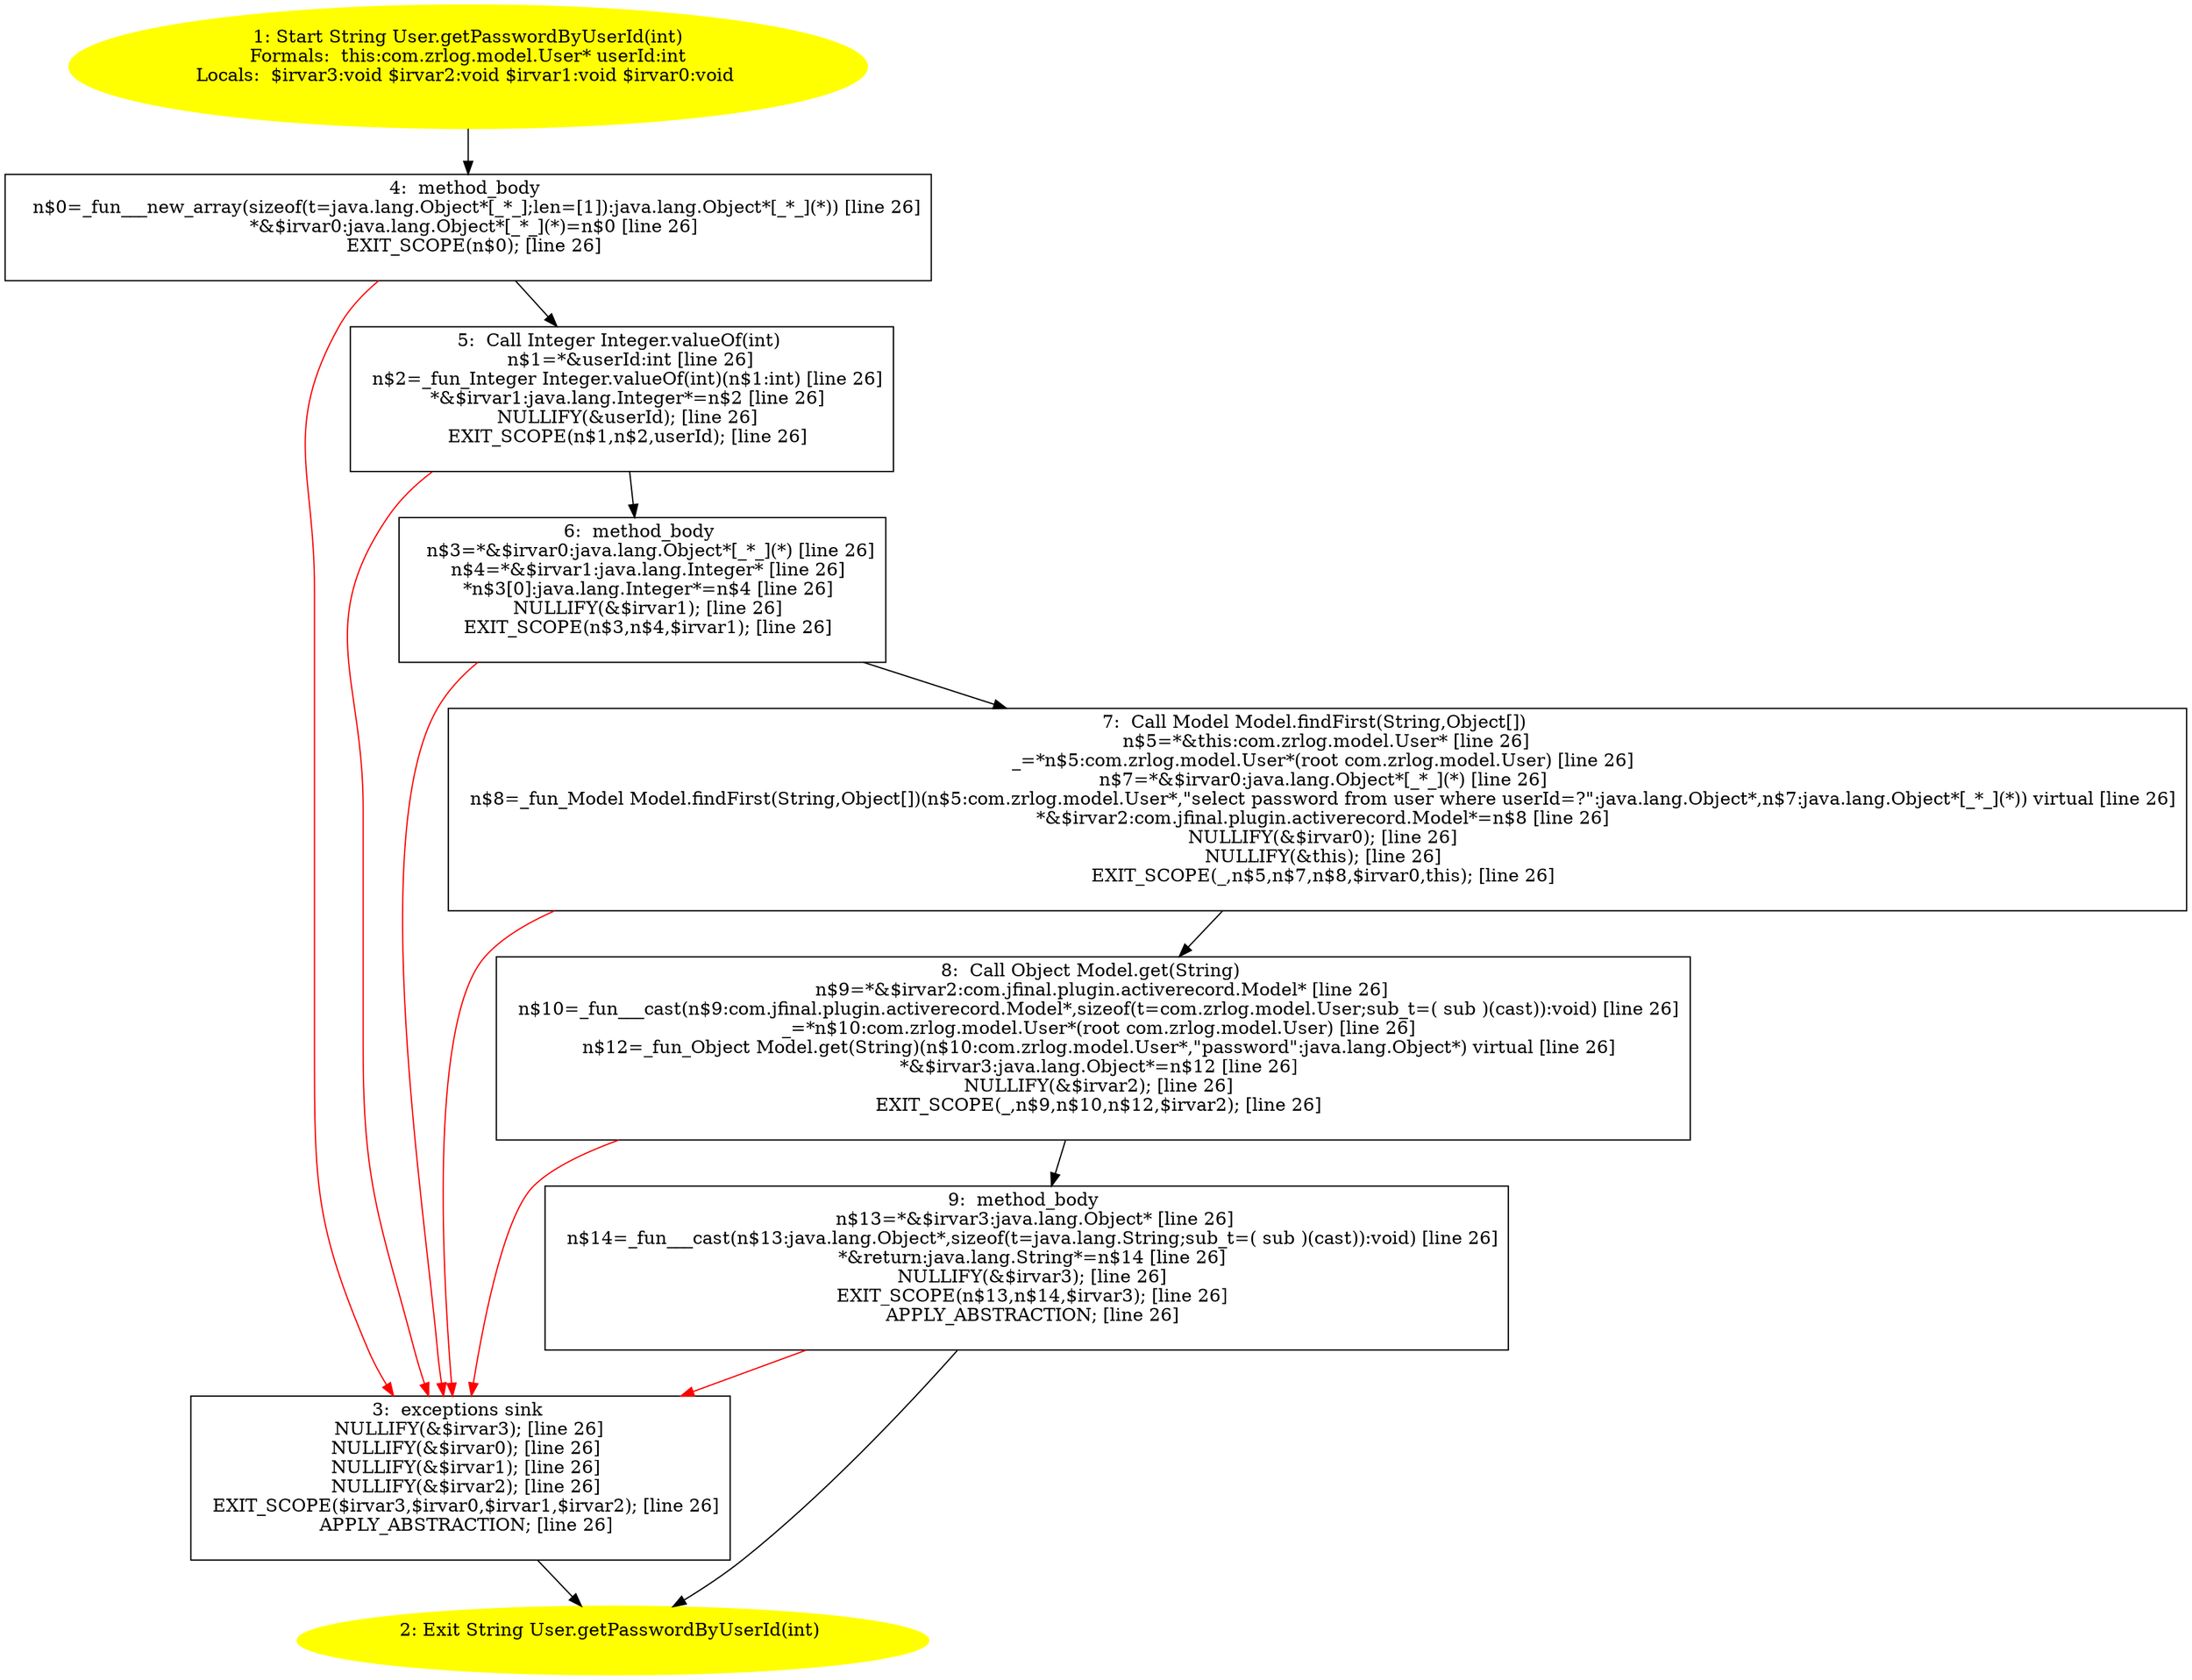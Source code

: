 /* @generated */
digraph cfg {
"com.zrlog.model.User.getPasswordByUserId(int):java.lang.String.cbbf40f9fe1d02e819edda0b1144aae2_1" [label="1: Start String User.getPasswordByUserId(int)\nFormals:  this:com.zrlog.model.User* userId:int\nLocals:  $irvar3:void $irvar2:void $irvar1:void $irvar0:void \n  " color=yellow style=filled]
	

	 "com.zrlog.model.User.getPasswordByUserId(int):java.lang.String.cbbf40f9fe1d02e819edda0b1144aae2_1" -> "com.zrlog.model.User.getPasswordByUserId(int):java.lang.String.cbbf40f9fe1d02e819edda0b1144aae2_4" ;
"com.zrlog.model.User.getPasswordByUserId(int):java.lang.String.cbbf40f9fe1d02e819edda0b1144aae2_2" [label="2: Exit String User.getPasswordByUserId(int) \n  " color=yellow style=filled]
	

"com.zrlog.model.User.getPasswordByUserId(int):java.lang.String.cbbf40f9fe1d02e819edda0b1144aae2_3" [label="3:  exceptions sink \n   NULLIFY(&$irvar3); [line 26]\n  NULLIFY(&$irvar0); [line 26]\n  NULLIFY(&$irvar1); [line 26]\n  NULLIFY(&$irvar2); [line 26]\n  EXIT_SCOPE($irvar3,$irvar0,$irvar1,$irvar2); [line 26]\n  APPLY_ABSTRACTION; [line 26]\n " shape="box"]
	

	 "com.zrlog.model.User.getPasswordByUserId(int):java.lang.String.cbbf40f9fe1d02e819edda0b1144aae2_3" -> "com.zrlog.model.User.getPasswordByUserId(int):java.lang.String.cbbf40f9fe1d02e819edda0b1144aae2_2" ;
"com.zrlog.model.User.getPasswordByUserId(int):java.lang.String.cbbf40f9fe1d02e819edda0b1144aae2_4" [label="4:  method_body \n   n$0=_fun___new_array(sizeof(t=java.lang.Object*[_*_];len=[1]):java.lang.Object*[_*_](*)) [line 26]\n  *&$irvar0:java.lang.Object*[_*_](*)=n$0 [line 26]\n  EXIT_SCOPE(n$0); [line 26]\n " shape="box"]
	

	 "com.zrlog.model.User.getPasswordByUserId(int):java.lang.String.cbbf40f9fe1d02e819edda0b1144aae2_4" -> "com.zrlog.model.User.getPasswordByUserId(int):java.lang.String.cbbf40f9fe1d02e819edda0b1144aae2_5" ;
	 "com.zrlog.model.User.getPasswordByUserId(int):java.lang.String.cbbf40f9fe1d02e819edda0b1144aae2_4" -> "com.zrlog.model.User.getPasswordByUserId(int):java.lang.String.cbbf40f9fe1d02e819edda0b1144aae2_3" [color="red" ];
"com.zrlog.model.User.getPasswordByUserId(int):java.lang.String.cbbf40f9fe1d02e819edda0b1144aae2_5" [label="5:  Call Integer Integer.valueOf(int) \n   n$1=*&userId:int [line 26]\n  n$2=_fun_Integer Integer.valueOf(int)(n$1:int) [line 26]\n  *&$irvar1:java.lang.Integer*=n$2 [line 26]\n  NULLIFY(&userId); [line 26]\n  EXIT_SCOPE(n$1,n$2,userId); [line 26]\n " shape="box"]
	

	 "com.zrlog.model.User.getPasswordByUserId(int):java.lang.String.cbbf40f9fe1d02e819edda0b1144aae2_5" -> "com.zrlog.model.User.getPasswordByUserId(int):java.lang.String.cbbf40f9fe1d02e819edda0b1144aae2_6" ;
	 "com.zrlog.model.User.getPasswordByUserId(int):java.lang.String.cbbf40f9fe1d02e819edda0b1144aae2_5" -> "com.zrlog.model.User.getPasswordByUserId(int):java.lang.String.cbbf40f9fe1d02e819edda0b1144aae2_3" [color="red" ];
"com.zrlog.model.User.getPasswordByUserId(int):java.lang.String.cbbf40f9fe1d02e819edda0b1144aae2_6" [label="6:  method_body \n   n$3=*&$irvar0:java.lang.Object*[_*_](*) [line 26]\n  n$4=*&$irvar1:java.lang.Integer* [line 26]\n  *n$3[0]:java.lang.Integer*=n$4 [line 26]\n  NULLIFY(&$irvar1); [line 26]\n  EXIT_SCOPE(n$3,n$4,$irvar1); [line 26]\n " shape="box"]
	

	 "com.zrlog.model.User.getPasswordByUserId(int):java.lang.String.cbbf40f9fe1d02e819edda0b1144aae2_6" -> "com.zrlog.model.User.getPasswordByUserId(int):java.lang.String.cbbf40f9fe1d02e819edda0b1144aae2_7" ;
	 "com.zrlog.model.User.getPasswordByUserId(int):java.lang.String.cbbf40f9fe1d02e819edda0b1144aae2_6" -> "com.zrlog.model.User.getPasswordByUserId(int):java.lang.String.cbbf40f9fe1d02e819edda0b1144aae2_3" [color="red" ];
"com.zrlog.model.User.getPasswordByUserId(int):java.lang.String.cbbf40f9fe1d02e819edda0b1144aae2_7" [label="7:  Call Model Model.findFirst(String,Object[]) \n   n$5=*&this:com.zrlog.model.User* [line 26]\n  _=*n$5:com.zrlog.model.User*(root com.zrlog.model.User) [line 26]\n  n$7=*&$irvar0:java.lang.Object*[_*_](*) [line 26]\n  n$8=_fun_Model Model.findFirst(String,Object[])(n$5:com.zrlog.model.User*,\"select password from user where userId=?\":java.lang.Object*,n$7:java.lang.Object*[_*_](*)) virtual [line 26]\n  *&$irvar2:com.jfinal.plugin.activerecord.Model*=n$8 [line 26]\n  NULLIFY(&$irvar0); [line 26]\n  NULLIFY(&this); [line 26]\n  EXIT_SCOPE(_,n$5,n$7,n$8,$irvar0,this); [line 26]\n " shape="box"]
	

	 "com.zrlog.model.User.getPasswordByUserId(int):java.lang.String.cbbf40f9fe1d02e819edda0b1144aae2_7" -> "com.zrlog.model.User.getPasswordByUserId(int):java.lang.String.cbbf40f9fe1d02e819edda0b1144aae2_8" ;
	 "com.zrlog.model.User.getPasswordByUserId(int):java.lang.String.cbbf40f9fe1d02e819edda0b1144aae2_7" -> "com.zrlog.model.User.getPasswordByUserId(int):java.lang.String.cbbf40f9fe1d02e819edda0b1144aae2_3" [color="red" ];
"com.zrlog.model.User.getPasswordByUserId(int):java.lang.String.cbbf40f9fe1d02e819edda0b1144aae2_8" [label="8:  Call Object Model.get(String) \n   n$9=*&$irvar2:com.jfinal.plugin.activerecord.Model* [line 26]\n  n$10=_fun___cast(n$9:com.jfinal.plugin.activerecord.Model*,sizeof(t=com.zrlog.model.User;sub_t=( sub )(cast)):void) [line 26]\n  _=*n$10:com.zrlog.model.User*(root com.zrlog.model.User) [line 26]\n  n$12=_fun_Object Model.get(String)(n$10:com.zrlog.model.User*,\"password\":java.lang.Object*) virtual [line 26]\n  *&$irvar3:java.lang.Object*=n$12 [line 26]\n  NULLIFY(&$irvar2); [line 26]\n  EXIT_SCOPE(_,n$9,n$10,n$12,$irvar2); [line 26]\n " shape="box"]
	

	 "com.zrlog.model.User.getPasswordByUserId(int):java.lang.String.cbbf40f9fe1d02e819edda0b1144aae2_8" -> "com.zrlog.model.User.getPasswordByUserId(int):java.lang.String.cbbf40f9fe1d02e819edda0b1144aae2_9" ;
	 "com.zrlog.model.User.getPasswordByUserId(int):java.lang.String.cbbf40f9fe1d02e819edda0b1144aae2_8" -> "com.zrlog.model.User.getPasswordByUserId(int):java.lang.String.cbbf40f9fe1d02e819edda0b1144aae2_3" [color="red" ];
"com.zrlog.model.User.getPasswordByUserId(int):java.lang.String.cbbf40f9fe1d02e819edda0b1144aae2_9" [label="9:  method_body \n   n$13=*&$irvar3:java.lang.Object* [line 26]\n  n$14=_fun___cast(n$13:java.lang.Object*,sizeof(t=java.lang.String;sub_t=( sub )(cast)):void) [line 26]\n  *&return:java.lang.String*=n$14 [line 26]\n  NULLIFY(&$irvar3); [line 26]\n  EXIT_SCOPE(n$13,n$14,$irvar3); [line 26]\n  APPLY_ABSTRACTION; [line 26]\n " shape="box"]
	

	 "com.zrlog.model.User.getPasswordByUserId(int):java.lang.String.cbbf40f9fe1d02e819edda0b1144aae2_9" -> "com.zrlog.model.User.getPasswordByUserId(int):java.lang.String.cbbf40f9fe1d02e819edda0b1144aae2_2" ;
	 "com.zrlog.model.User.getPasswordByUserId(int):java.lang.String.cbbf40f9fe1d02e819edda0b1144aae2_9" -> "com.zrlog.model.User.getPasswordByUserId(int):java.lang.String.cbbf40f9fe1d02e819edda0b1144aae2_3" [color="red" ];
}
